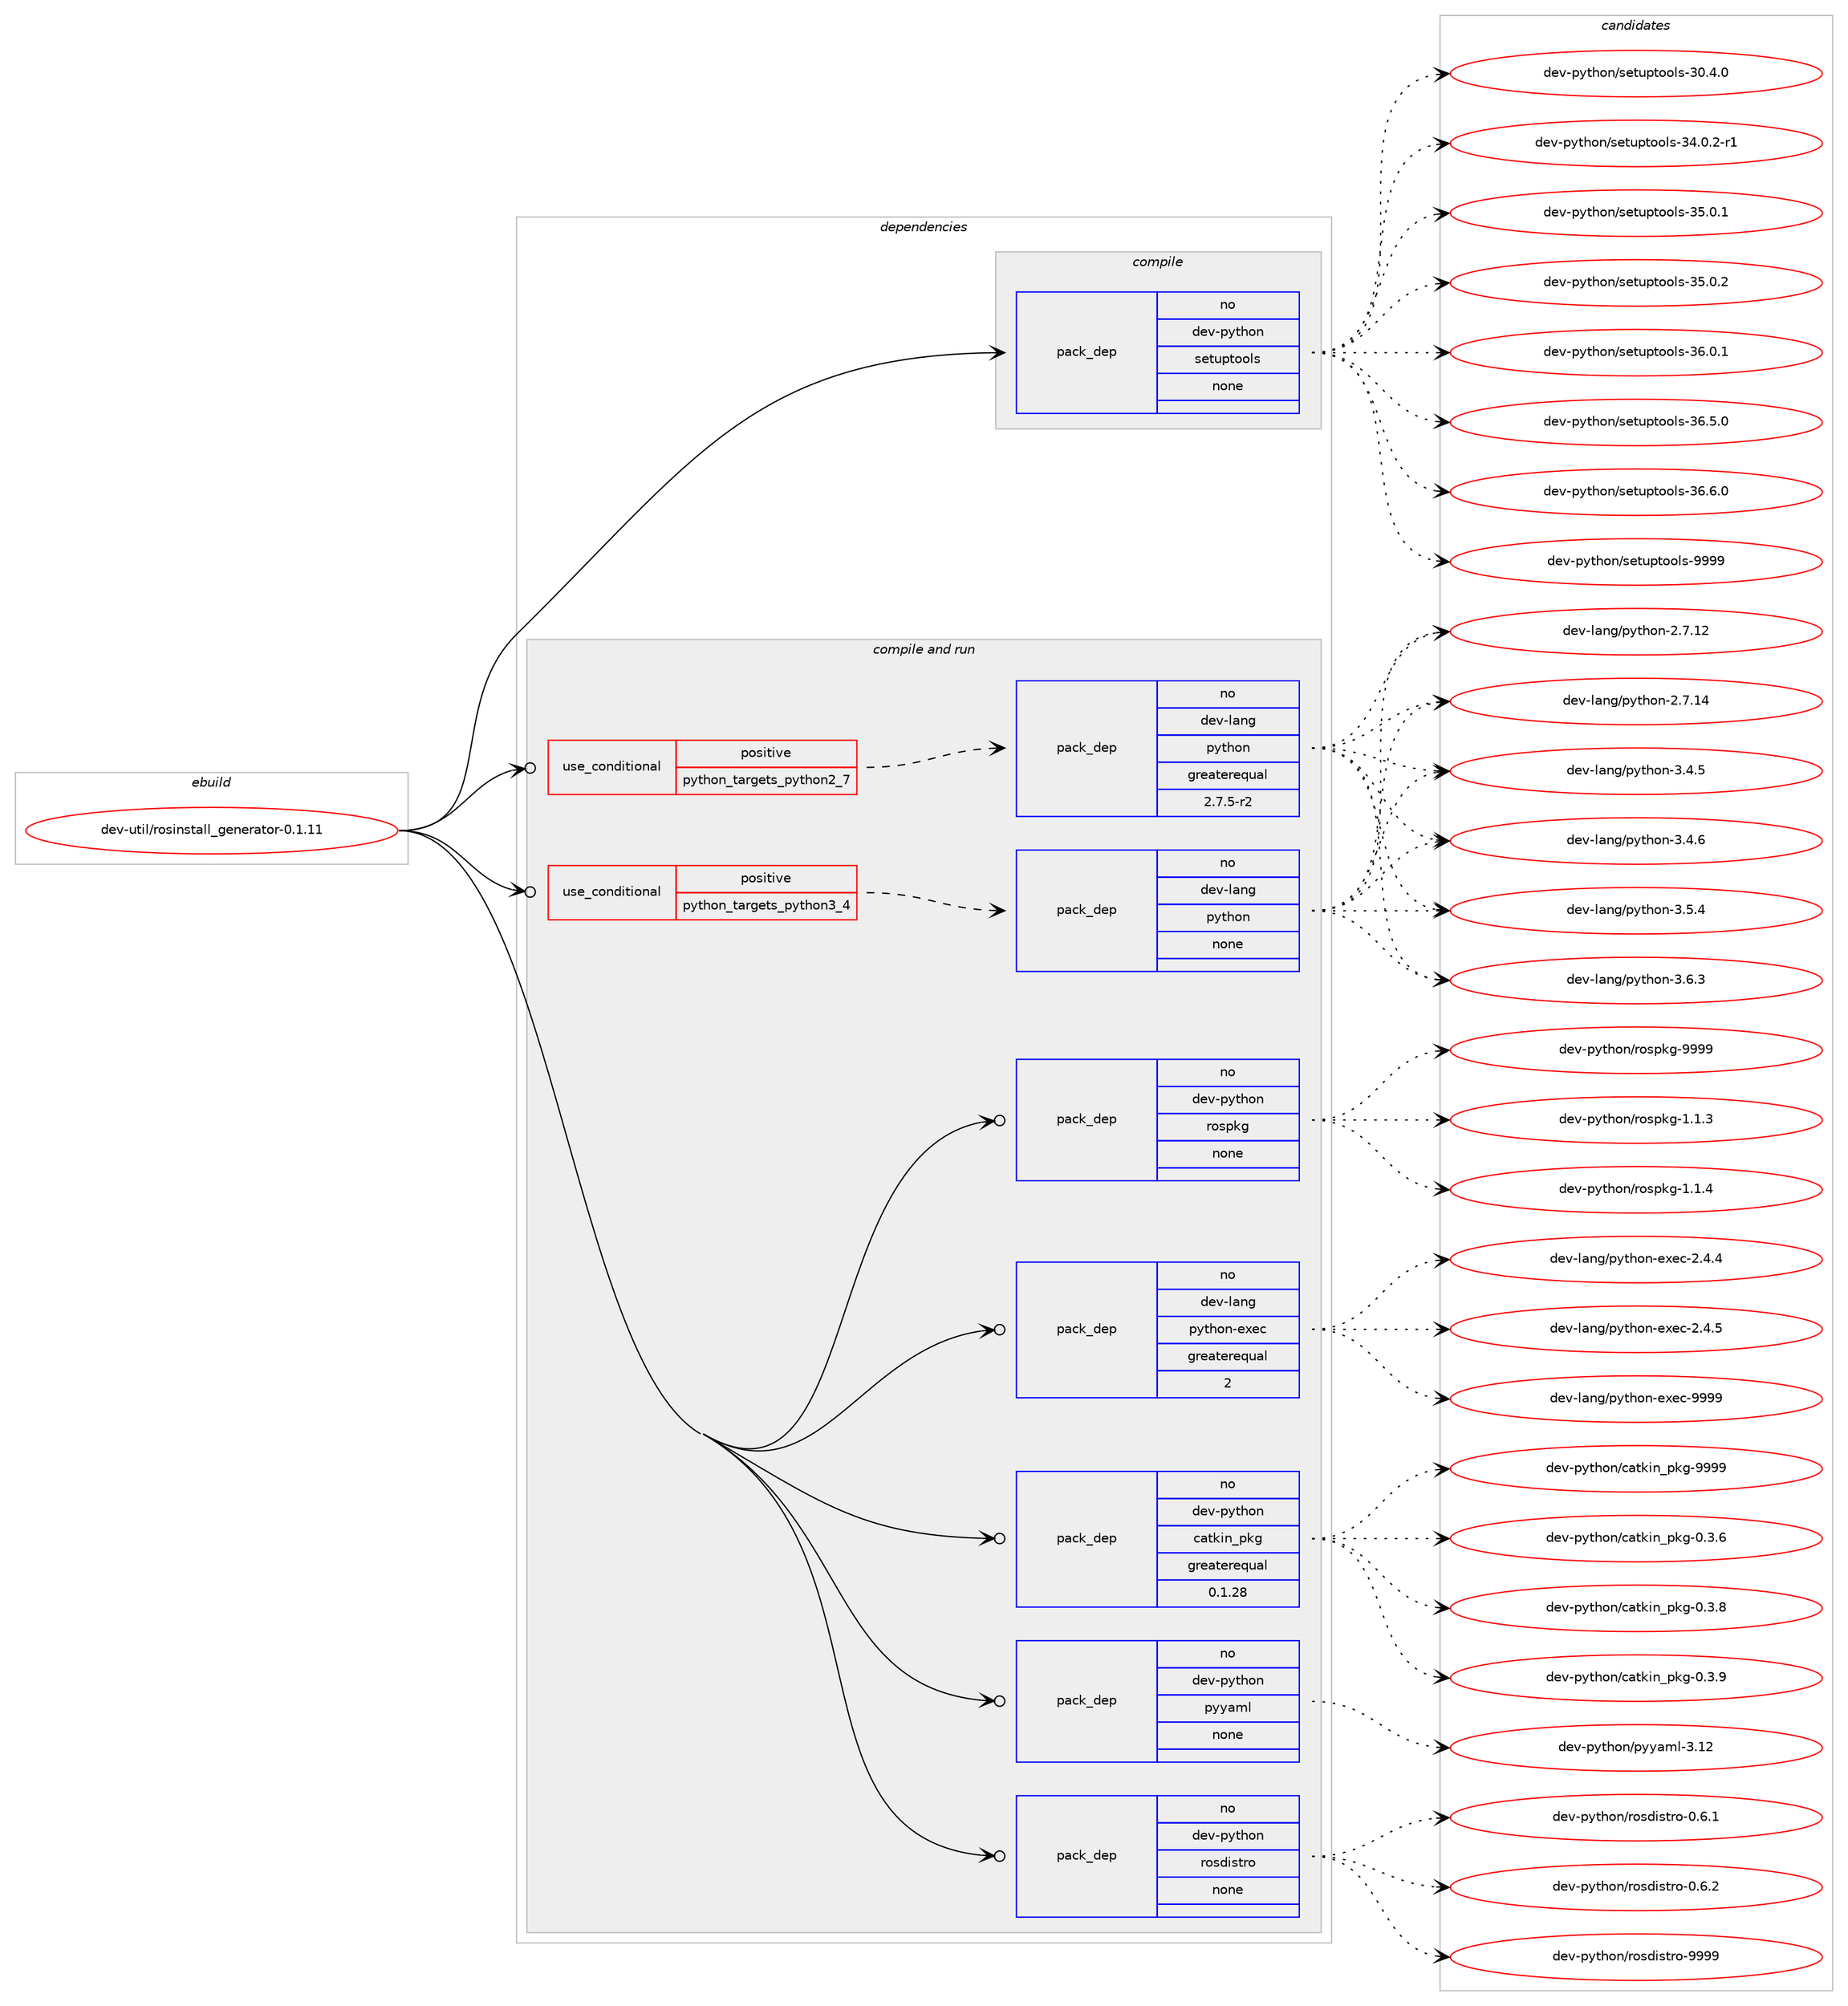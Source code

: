 digraph prolog {

# *************
# Graph options
# *************

newrank=true;
concentrate=true;
compound=true;
graph [rankdir=LR,fontname=Helvetica,fontsize=10,ranksep=1.5];#, ranksep=2.5, nodesep=0.2];
edge  [arrowhead=vee];
node  [fontname=Helvetica,fontsize=10];

# **********
# The ebuild
# **********

subgraph cluster_leftcol {
color=gray;
rank=same;
label=<<i>ebuild</i>>;
id [label="dev-util/rosinstall_generator-0.1.11", color=red, width=4, href="../dev-util/rosinstall_generator-0.1.11.svg"];
}

# ****************
# The dependencies
# ****************

subgraph cluster_midcol {
color=gray;
label=<<i>dependencies</i>>;
subgraph cluster_compile {
fillcolor="#eeeeee";
style=filled;
label=<<i>compile</i>>;
subgraph pack205421 {
dependency288417 [label=<<TABLE BORDER="0" CELLBORDER="1" CELLSPACING="0" CELLPADDING="4" WIDTH="220"><TR><TD ROWSPAN="6" CELLPADDING="30">pack_dep</TD></TR><TR><TD WIDTH="110">no</TD></TR><TR><TD>dev-python</TD></TR><TR><TD>setuptools</TD></TR><TR><TD>none</TD></TR><TR><TD></TD></TR></TABLE>>, shape=none, color=blue];
}
id:e -> dependency288417:w [weight=20,style="solid",arrowhead="vee"];
}
subgraph cluster_compileandrun {
fillcolor="#eeeeee";
style=filled;
label=<<i>compile and run</i>>;
subgraph cond78713 {
dependency288418 [label=<<TABLE BORDER="0" CELLBORDER="1" CELLSPACING="0" CELLPADDING="4"><TR><TD ROWSPAN="3" CELLPADDING="10">use_conditional</TD></TR><TR><TD>positive</TD></TR><TR><TD>python_targets_python2_7</TD></TR></TABLE>>, shape=none, color=red];
subgraph pack205422 {
dependency288419 [label=<<TABLE BORDER="0" CELLBORDER="1" CELLSPACING="0" CELLPADDING="4" WIDTH="220"><TR><TD ROWSPAN="6" CELLPADDING="30">pack_dep</TD></TR><TR><TD WIDTH="110">no</TD></TR><TR><TD>dev-lang</TD></TR><TR><TD>python</TD></TR><TR><TD>greaterequal</TD></TR><TR><TD>2.7.5-r2</TD></TR></TABLE>>, shape=none, color=blue];
}
dependency288418:e -> dependency288419:w [weight=20,style="dashed",arrowhead="vee"];
}
id:e -> dependency288418:w [weight=20,style="solid",arrowhead="odotvee"];
subgraph cond78714 {
dependency288420 [label=<<TABLE BORDER="0" CELLBORDER="1" CELLSPACING="0" CELLPADDING="4"><TR><TD ROWSPAN="3" CELLPADDING="10">use_conditional</TD></TR><TR><TD>positive</TD></TR><TR><TD>python_targets_python3_4</TD></TR></TABLE>>, shape=none, color=red];
subgraph pack205423 {
dependency288421 [label=<<TABLE BORDER="0" CELLBORDER="1" CELLSPACING="0" CELLPADDING="4" WIDTH="220"><TR><TD ROWSPAN="6" CELLPADDING="30">pack_dep</TD></TR><TR><TD WIDTH="110">no</TD></TR><TR><TD>dev-lang</TD></TR><TR><TD>python</TD></TR><TR><TD>none</TD></TR><TR><TD></TD></TR></TABLE>>, shape=none, color=blue];
}
dependency288420:e -> dependency288421:w [weight=20,style="dashed",arrowhead="vee"];
}
id:e -> dependency288420:w [weight=20,style="solid",arrowhead="odotvee"];
subgraph pack205424 {
dependency288422 [label=<<TABLE BORDER="0" CELLBORDER="1" CELLSPACING="0" CELLPADDING="4" WIDTH="220"><TR><TD ROWSPAN="6" CELLPADDING="30">pack_dep</TD></TR><TR><TD WIDTH="110">no</TD></TR><TR><TD>dev-lang</TD></TR><TR><TD>python-exec</TD></TR><TR><TD>greaterequal</TD></TR><TR><TD>2</TD></TR></TABLE>>, shape=none, color=blue];
}
id:e -> dependency288422:w [weight=20,style="solid",arrowhead="odotvee"];
subgraph pack205425 {
dependency288423 [label=<<TABLE BORDER="0" CELLBORDER="1" CELLSPACING="0" CELLPADDING="4" WIDTH="220"><TR><TD ROWSPAN="6" CELLPADDING="30">pack_dep</TD></TR><TR><TD WIDTH="110">no</TD></TR><TR><TD>dev-python</TD></TR><TR><TD>catkin_pkg</TD></TR><TR><TD>greaterequal</TD></TR><TR><TD>0.1.28</TD></TR></TABLE>>, shape=none, color=blue];
}
id:e -> dependency288423:w [weight=20,style="solid",arrowhead="odotvee"];
subgraph pack205426 {
dependency288424 [label=<<TABLE BORDER="0" CELLBORDER="1" CELLSPACING="0" CELLPADDING="4" WIDTH="220"><TR><TD ROWSPAN="6" CELLPADDING="30">pack_dep</TD></TR><TR><TD WIDTH="110">no</TD></TR><TR><TD>dev-python</TD></TR><TR><TD>pyyaml</TD></TR><TR><TD>none</TD></TR><TR><TD></TD></TR></TABLE>>, shape=none, color=blue];
}
id:e -> dependency288424:w [weight=20,style="solid",arrowhead="odotvee"];
subgraph pack205427 {
dependency288425 [label=<<TABLE BORDER="0" CELLBORDER="1" CELLSPACING="0" CELLPADDING="4" WIDTH="220"><TR><TD ROWSPAN="6" CELLPADDING="30">pack_dep</TD></TR><TR><TD WIDTH="110">no</TD></TR><TR><TD>dev-python</TD></TR><TR><TD>rosdistro</TD></TR><TR><TD>none</TD></TR><TR><TD></TD></TR></TABLE>>, shape=none, color=blue];
}
id:e -> dependency288425:w [weight=20,style="solid",arrowhead="odotvee"];
subgraph pack205428 {
dependency288426 [label=<<TABLE BORDER="0" CELLBORDER="1" CELLSPACING="0" CELLPADDING="4" WIDTH="220"><TR><TD ROWSPAN="6" CELLPADDING="30">pack_dep</TD></TR><TR><TD WIDTH="110">no</TD></TR><TR><TD>dev-python</TD></TR><TR><TD>rospkg</TD></TR><TR><TD>none</TD></TR><TR><TD></TD></TR></TABLE>>, shape=none, color=blue];
}
id:e -> dependency288426:w [weight=20,style="solid",arrowhead="odotvee"];
}
subgraph cluster_run {
fillcolor="#eeeeee";
style=filled;
label=<<i>run</i>>;
}
}

# **************
# The candidates
# **************

subgraph cluster_choices {
rank=same;
color=gray;
label=<<i>candidates</i>>;

subgraph choice205421 {
color=black;
nodesep=1;
choice100101118451121211161041111104711510111611711211611111110811545514846524648 [label="dev-python/setuptools-30.4.0", color=red, width=4,href="../dev-python/setuptools-30.4.0.svg"];
choice1001011184511212111610411111047115101116117112116111111108115455152464846504511449 [label="dev-python/setuptools-34.0.2-r1", color=red, width=4,href="../dev-python/setuptools-34.0.2-r1.svg"];
choice100101118451121211161041111104711510111611711211611111110811545515346484649 [label="dev-python/setuptools-35.0.1", color=red, width=4,href="../dev-python/setuptools-35.0.1.svg"];
choice100101118451121211161041111104711510111611711211611111110811545515346484650 [label="dev-python/setuptools-35.0.2", color=red, width=4,href="../dev-python/setuptools-35.0.2.svg"];
choice100101118451121211161041111104711510111611711211611111110811545515446484649 [label="dev-python/setuptools-36.0.1", color=red, width=4,href="../dev-python/setuptools-36.0.1.svg"];
choice100101118451121211161041111104711510111611711211611111110811545515446534648 [label="dev-python/setuptools-36.5.0", color=red, width=4,href="../dev-python/setuptools-36.5.0.svg"];
choice100101118451121211161041111104711510111611711211611111110811545515446544648 [label="dev-python/setuptools-36.6.0", color=red, width=4,href="../dev-python/setuptools-36.6.0.svg"];
choice10010111845112121116104111110471151011161171121161111111081154557575757 [label="dev-python/setuptools-9999", color=red, width=4,href="../dev-python/setuptools-9999.svg"];
dependency288417:e -> choice100101118451121211161041111104711510111611711211611111110811545514846524648:w [style=dotted,weight="100"];
dependency288417:e -> choice1001011184511212111610411111047115101116117112116111111108115455152464846504511449:w [style=dotted,weight="100"];
dependency288417:e -> choice100101118451121211161041111104711510111611711211611111110811545515346484649:w [style=dotted,weight="100"];
dependency288417:e -> choice100101118451121211161041111104711510111611711211611111110811545515346484650:w [style=dotted,weight="100"];
dependency288417:e -> choice100101118451121211161041111104711510111611711211611111110811545515446484649:w [style=dotted,weight="100"];
dependency288417:e -> choice100101118451121211161041111104711510111611711211611111110811545515446534648:w [style=dotted,weight="100"];
dependency288417:e -> choice100101118451121211161041111104711510111611711211611111110811545515446544648:w [style=dotted,weight="100"];
dependency288417:e -> choice10010111845112121116104111110471151011161171121161111111081154557575757:w [style=dotted,weight="100"];
}
subgraph choice205422 {
color=black;
nodesep=1;
choice10010111845108971101034711212111610411111045504655464950 [label="dev-lang/python-2.7.12", color=red, width=4,href="../dev-lang/python-2.7.12.svg"];
choice10010111845108971101034711212111610411111045504655464952 [label="dev-lang/python-2.7.14", color=red, width=4,href="../dev-lang/python-2.7.14.svg"];
choice100101118451089711010347112121116104111110455146524653 [label="dev-lang/python-3.4.5", color=red, width=4,href="../dev-lang/python-3.4.5.svg"];
choice100101118451089711010347112121116104111110455146524654 [label="dev-lang/python-3.4.6", color=red, width=4,href="../dev-lang/python-3.4.6.svg"];
choice100101118451089711010347112121116104111110455146534652 [label="dev-lang/python-3.5.4", color=red, width=4,href="../dev-lang/python-3.5.4.svg"];
choice100101118451089711010347112121116104111110455146544651 [label="dev-lang/python-3.6.3", color=red, width=4,href="../dev-lang/python-3.6.3.svg"];
dependency288419:e -> choice10010111845108971101034711212111610411111045504655464950:w [style=dotted,weight="100"];
dependency288419:e -> choice10010111845108971101034711212111610411111045504655464952:w [style=dotted,weight="100"];
dependency288419:e -> choice100101118451089711010347112121116104111110455146524653:w [style=dotted,weight="100"];
dependency288419:e -> choice100101118451089711010347112121116104111110455146524654:w [style=dotted,weight="100"];
dependency288419:e -> choice100101118451089711010347112121116104111110455146534652:w [style=dotted,weight="100"];
dependency288419:e -> choice100101118451089711010347112121116104111110455146544651:w [style=dotted,weight="100"];
}
subgraph choice205423 {
color=black;
nodesep=1;
choice10010111845108971101034711212111610411111045504655464950 [label="dev-lang/python-2.7.12", color=red, width=4,href="../dev-lang/python-2.7.12.svg"];
choice10010111845108971101034711212111610411111045504655464952 [label="dev-lang/python-2.7.14", color=red, width=4,href="../dev-lang/python-2.7.14.svg"];
choice100101118451089711010347112121116104111110455146524653 [label="dev-lang/python-3.4.5", color=red, width=4,href="../dev-lang/python-3.4.5.svg"];
choice100101118451089711010347112121116104111110455146524654 [label="dev-lang/python-3.4.6", color=red, width=4,href="../dev-lang/python-3.4.6.svg"];
choice100101118451089711010347112121116104111110455146534652 [label="dev-lang/python-3.5.4", color=red, width=4,href="../dev-lang/python-3.5.4.svg"];
choice100101118451089711010347112121116104111110455146544651 [label="dev-lang/python-3.6.3", color=red, width=4,href="../dev-lang/python-3.6.3.svg"];
dependency288421:e -> choice10010111845108971101034711212111610411111045504655464950:w [style=dotted,weight="100"];
dependency288421:e -> choice10010111845108971101034711212111610411111045504655464952:w [style=dotted,weight="100"];
dependency288421:e -> choice100101118451089711010347112121116104111110455146524653:w [style=dotted,weight="100"];
dependency288421:e -> choice100101118451089711010347112121116104111110455146524654:w [style=dotted,weight="100"];
dependency288421:e -> choice100101118451089711010347112121116104111110455146534652:w [style=dotted,weight="100"];
dependency288421:e -> choice100101118451089711010347112121116104111110455146544651:w [style=dotted,weight="100"];
}
subgraph choice205424 {
color=black;
nodesep=1;
choice1001011184510897110103471121211161041111104510112010199455046524652 [label="dev-lang/python-exec-2.4.4", color=red, width=4,href="../dev-lang/python-exec-2.4.4.svg"];
choice1001011184510897110103471121211161041111104510112010199455046524653 [label="dev-lang/python-exec-2.4.5", color=red, width=4,href="../dev-lang/python-exec-2.4.5.svg"];
choice10010111845108971101034711212111610411111045101120101994557575757 [label="dev-lang/python-exec-9999", color=red, width=4,href="../dev-lang/python-exec-9999.svg"];
dependency288422:e -> choice1001011184510897110103471121211161041111104510112010199455046524652:w [style=dotted,weight="100"];
dependency288422:e -> choice1001011184510897110103471121211161041111104510112010199455046524653:w [style=dotted,weight="100"];
dependency288422:e -> choice10010111845108971101034711212111610411111045101120101994557575757:w [style=dotted,weight="100"];
}
subgraph choice205425 {
color=black;
nodesep=1;
choice1001011184511212111610411111047999711610710511095112107103454846514654 [label="dev-python/catkin_pkg-0.3.6", color=red, width=4,href="../dev-python/catkin_pkg-0.3.6.svg"];
choice1001011184511212111610411111047999711610710511095112107103454846514656 [label="dev-python/catkin_pkg-0.3.8", color=red, width=4,href="../dev-python/catkin_pkg-0.3.8.svg"];
choice1001011184511212111610411111047999711610710511095112107103454846514657 [label="dev-python/catkin_pkg-0.3.9", color=red, width=4,href="../dev-python/catkin_pkg-0.3.9.svg"];
choice10010111845112121116104111110479997116107105110951121071034557575757 [label="dev-python/catkin_pkg-9999", color=red, width=4,href="../dev-python/catkin_pkg-9999.svg"];
dependency288423:e -> choice1001011184511212111610411111047999711610710511095112107103454846514654:w [style=dotted,weight="100"];
dependency288423:e -> choice1001011184511212111610411111047999711610710511095112107103454846514656:w [style=dotted,weight="100"];
dependency288423:e -> choice1001011184511212111610411111047999711610710511095112107103454846514657:w [style=dotted,weight="100"];
dependency288423:e -> choice10010111845112121116104111110479997116107105110951121071034557575757:w [style=dotted,weight="100"];
}
subgraph choice205426 {
color=black;
nodesep=1;
choice1001011184511212111610411111047112121121971091084551464950 [label="dev-python/pyyaml-3.12", color=red, width=4,href="../dev-python/pyyaml-3.12.svg"];
dependency288424:e -> choice1001011184511212111610411111047112121121971091084551464950:w [style=dotted,weight="100"];
}
subgraph choice205427 {
color=black;
nodesep=1;
choice1001011184511212111610411111047114111115100105115116114111454846544649 [label="dev-python/rosdistro-0.6.1", color=red, width=4,href="../dev-python/rosdistro-0.6.1.svg"];
choice1001011184511212111610411111047114111115100105115116114111454846544650 [label="dev-python/rosdistro-0.6.2", color=red, width=4,href="../dev-python/rosdistro-0.6.2.svg"];
choice10010111845112121116104111110471141111151001051151161141114557575757 [label="dev-python/rosdistro-9999", color=red, width=4,href="../dev-python/rosdistro-9999.svg"];
dependency288425:e -> choice1001011184511212111610411111047114111115100105115116114111454846544649:w [style=dotted,weight="100"];
dependency288425:e -> choice1001011184511212111610411111047114111115100105115116114111454846544650:w [style=dotted,weight="100"];
dependency288425:e -> choice10010111845112121116104111110471141111151001051151161141114557575757:w [style=dotted,weight="100"];
}
subgraph choice205428 {
color=black;
nodesep=1;
choice1001011184511212111610411111047114111115112107103454946494651 [label="dev-python/rospkg-1.1.3", color=red, width=4,href="../dev-python/rospkg-1.1.3.svg"];
choice1001011184511212111610411111047114111115112107103454946494652 [label="dev-python/rospkg-1.1.4", color=red, width=4,href="../dev-python/rospkg-1.1.4.svg"];
choice10010111845112121116104111110471141111151121071034557575757 [label="dev-python/rospkg-9999", color=red, width=4,href="../dev-python/rospkg-9999.svg"];
dependency288426:e -> choice1001011184511212111610411111047114111115112107103454946494651:w [style=dotted,weight="100"];
dependency288426:e -> choice1001011184511212111610411111047114111115112107103454946494652:w [style=dotted,weight="100"];
dependency288426:e -> choice10010111845112121116104111110471141111151121071034557575757:w [style=dotted,weight="100"];
}
}

}
